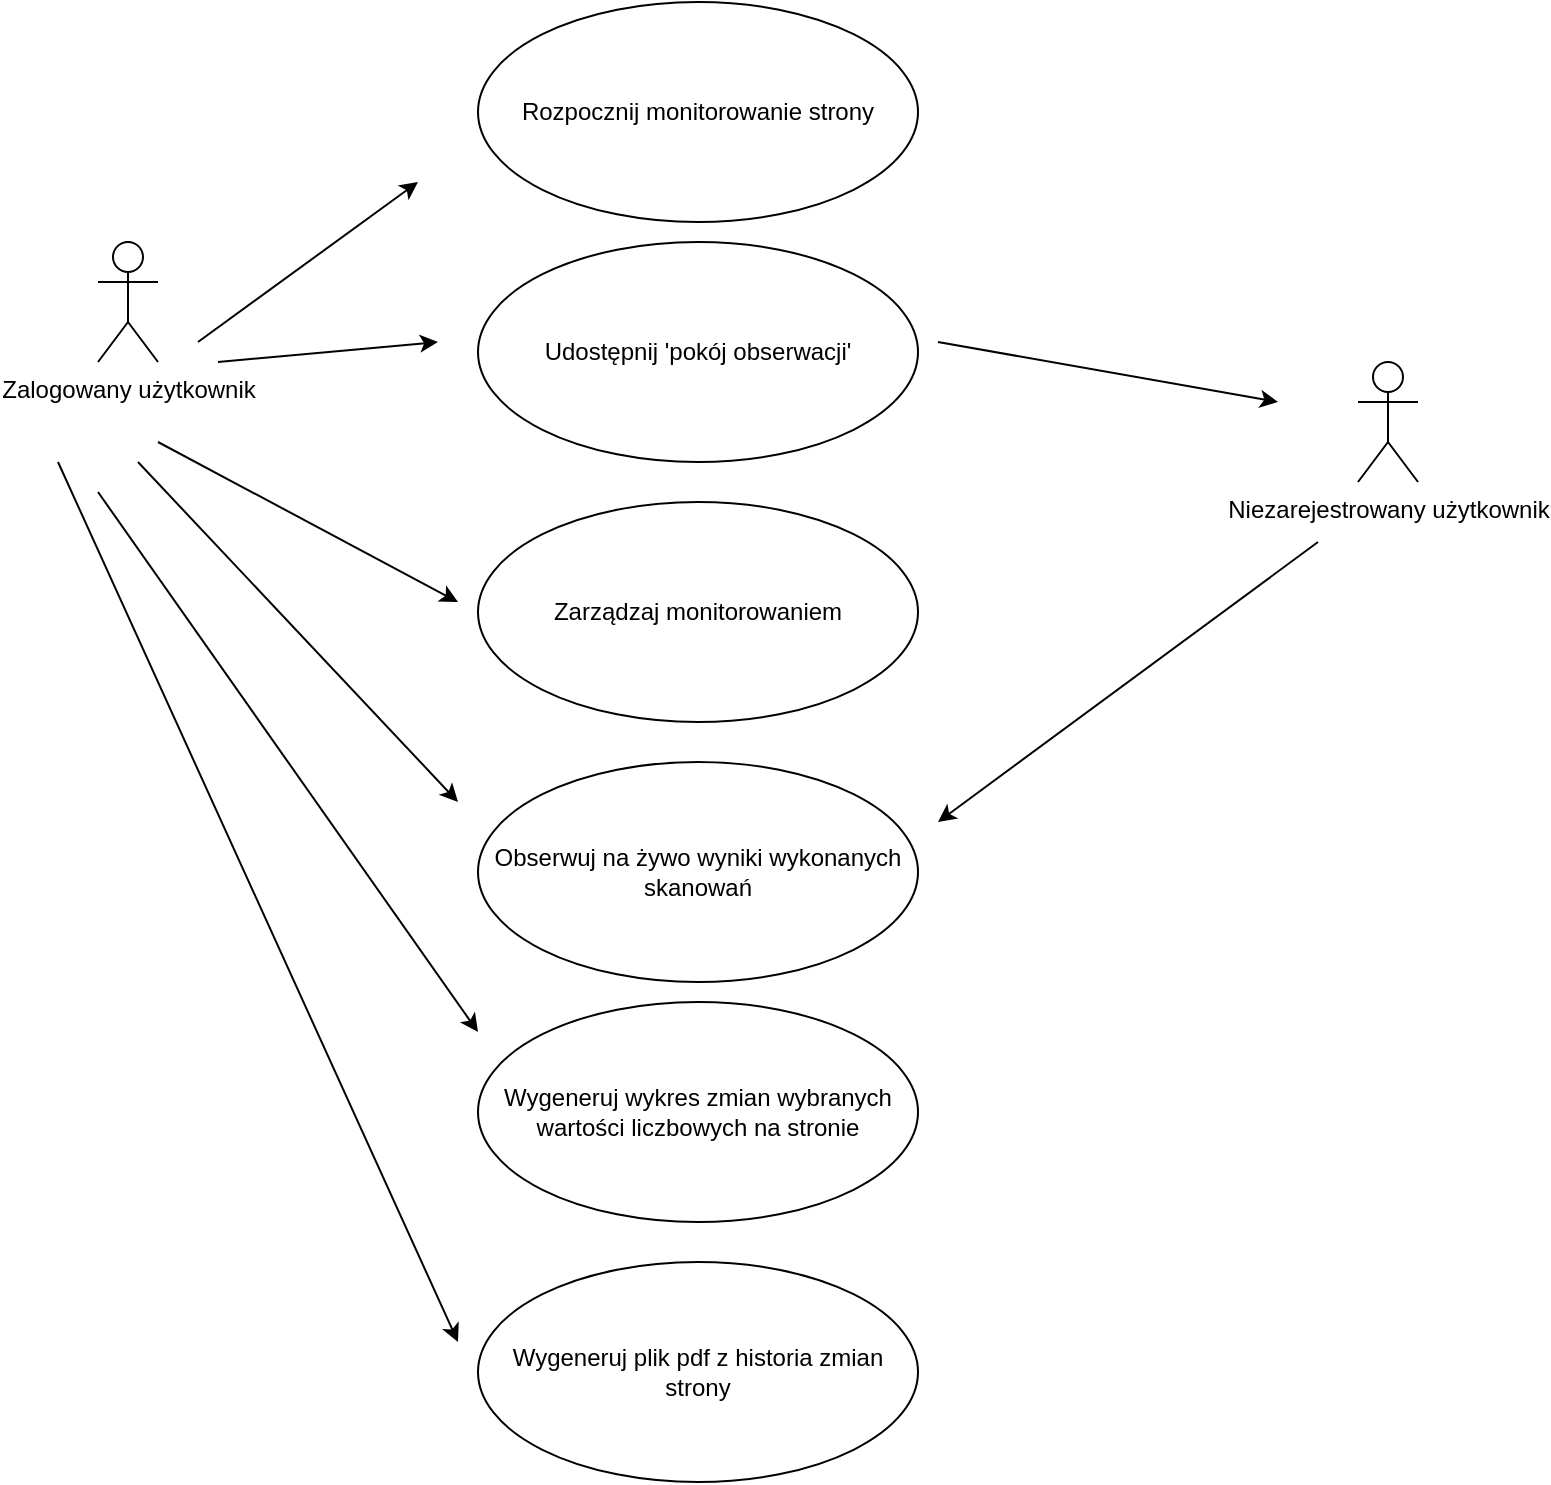 <mxfile version="13.8.6" type="device"><diagram id="rkNFqCYrKR3x-CPbbOBn" name="Page-1"><mxGraphModel dx="868" dy="482" grid="1" gridSize="10" guides="1" tooltips="1" connect="1" arrows="1" fold="1" page="1" pageScale="1" pageWidth="827" pageHeight="1169" math="0" shadow="0"><root><mxCell id="0"/><mxCell id="1" parent="0"/><mxCell id="s7qmRW37o6mfp6vkGlKN-1" value="Zalogowany użytkownik" style="shape=umlActor;verticalLabelPosition=bottom;verticalAlign=top;html=1;outlineConnect=0;" vertex="1" parent="1"><mxGeometry x="100" y="190" width="30" height="60" as="geometry"/></mxCell><mxCell id="s7qmRW37o6mfp6vkGlKN-2" value="" style="endArrow=classic;html=1;" edge="1" parent="1"><mxGeometry width="50" height="50" relative="1" as="geometry"><mxPoint x="150" y="240" as="sourcePoint"/><mxPoint x="260" y="160" as="targetPoint"/></mxGeometry></mxCell><mxCell id="s7qmRW37o6mfp6vkGlKN-4" value="Rozpocznij monitorowanie strony" style="ellipse;whiteSpace=wrap;html=1;gradientColor=#ffffff;fillColor=none;" vertex="1" parent="1"><mxGeometry x="290" y="70" width="220" height="110" as="geometry"/></mxCell><mxCell id="s7qmRW37o6mfp6vkGlKN-5" value="Udostępnij 'pokój obserwacji'" style="ellipse;whiteSpace=wrap;html=1;gradientColor=#ffffff;fillColor=none;" vertex="1" parent="1"><mxGeometry x="290" y="190" width="220" height="110" as="geometry"/></mxCell><mxCell id="s7qmRW37o6mfp6vkGlKN-6" value="Wygeneruj wykres zmian wybranych wartości liczbowych na stronie" style="ellipse;whiteSpace=wrap;html=1;gradientColor=#ffffff;fillColor=none;" vertex="1" parent="1"><mxGeometry x="290" y="570" width="220" height="110" as="geometry"/></mxCell><mxCell id="s7qmRW37o6mfp6vkGlKN-7" value="Zarządzaj monitorowaniem" style="ellipse;whiteSpace=wrap;html=1;gradientColor=#ffffff;fillColor=none;" vertex="1" parent="1"><mxGeometry x="290" y="320" width="220" height="110" as="geometry"/></mxCell><mxCell id="s7qmRW37o6mfp6vkGlKN-9" value="" style="endArrow=classic;html=1;" edge="1" parent="1"><mxGeometry width="50" height="50" relative="1" as="geometry"><mxPoint x="520" y="240" as="sourcePoint"/><mxPoint x="690" y="270" as="targetPoint"/></mxGeometry></mxCell><mxCell id="s7qmRW37o6mfp6vkGlKN-10" value="" style="endArrow=classic;html=1;" edge="1" parent="1"><mxGeometry width="50" height="50" relative="1" as="geometry"><mxPoint x="160" y="250" as="sourcePoint"/><mxPoint x="270" y="240" as="targetPoint"/></mxGeometry></mxCell><mxCell id="s7qmRW37o6mfp6vkGlKN-12" value="" style="endArrow=classic;html=1;" edge="1" parent="1"><mxGeometry width="50" height="50" relative="1" as="geometry"><mxPoint x="130" y="290" as="sourcePoint"/><mxPoint x="280" y="370" as="targetPoint"/></mxGeometry></mxCell><mxCell id="s7qmRW37o6mfp6vkGlKN-13" value="" style="endArrow=classic;html=1;" edge="1" parent="1"><mxGeometry width="50" height="50" relative="1" as="geometry"><mxPoint x="120" y="300" as="sourcePoint"/><mxPoint x="280" y="470" as="targetPoint"/></mxGeometry></mxCell><mxCell id="s7qmRW37o6mfp6vkGlKN-14" value="Niezarejestrowany użytkownik" style="shape=umlActor;verticalLabelPosition=bottom;verticalAlign=top;html=1;outlineConnect=0;fillColor=none;gradientColor=#ffffff;" vertex="1" parent="1"><mxGeometry x="730" y="250" width="30" height="60" as="geometry"/></mxCell><mxCell id="s7qmRW37o6mfp6vkGlKN-16" value="Wygeneruj plik pdf z historia zmian strony" style="ellipse;whiteSpace=wrap;html=1;gradientColor=#ffffff;fillColor=none;" vertex="1" parent="1"><mxGeometry x="290" y="700" width="220" height="110" as="geometry"/></mxCell><mxCell id="s7qmRW37o6mfp6vkGlKN-17" value="Obserwuj na żywo wyniki wykonanych skanowań" style="ellipse;whiteSpace=wrap;html=1;gradientColor=#ffffff;fillColor=none;" vertex="1" parent="1"><mxGeometry x="290" y="450" width="220" height="110" as="geometry"/></mxCell><mxCell id="s7qmRW37o6mfp6vkGlKN-18" value="" style="endArrow=classic;html=1;" edge="1" parent="1"><mxGeometry width="50" height="50" relative="1" as="geometry"><mxPoint x="100" y="315" as="sourcePoint"/><mxPoint x="290" y="585" as="targetPoint"/></mxGeometry></mxCell><mxCell id="s7qmRW37o6mfp6vkGlKN-19" value="" style="endArrow=classic;html=1;" edge="1" parent="1"><mxGeometry width="50" height="50" relative="1" as="geometry"><mxPoint x="80" y="300" as="sourcePoint"/><mxPoint x="280" y="740" as="targetPoint"/></mxGeometry></mxCell><mxCell id="s7qmRW37o6mfp6vkGlKN-20" value="" style="endArrow=classic;html=1;" edge="1" parent="1"><mxGeometry width="50" height="50" relative="1" as="geometry"><mxPoint x="710" y="340" as="sourcePoint"/><mxPoint x="520" y="480" as="targetPoint"/></mxGeometry></mxCell></root></mxGraphModel></diagram></mxfile>